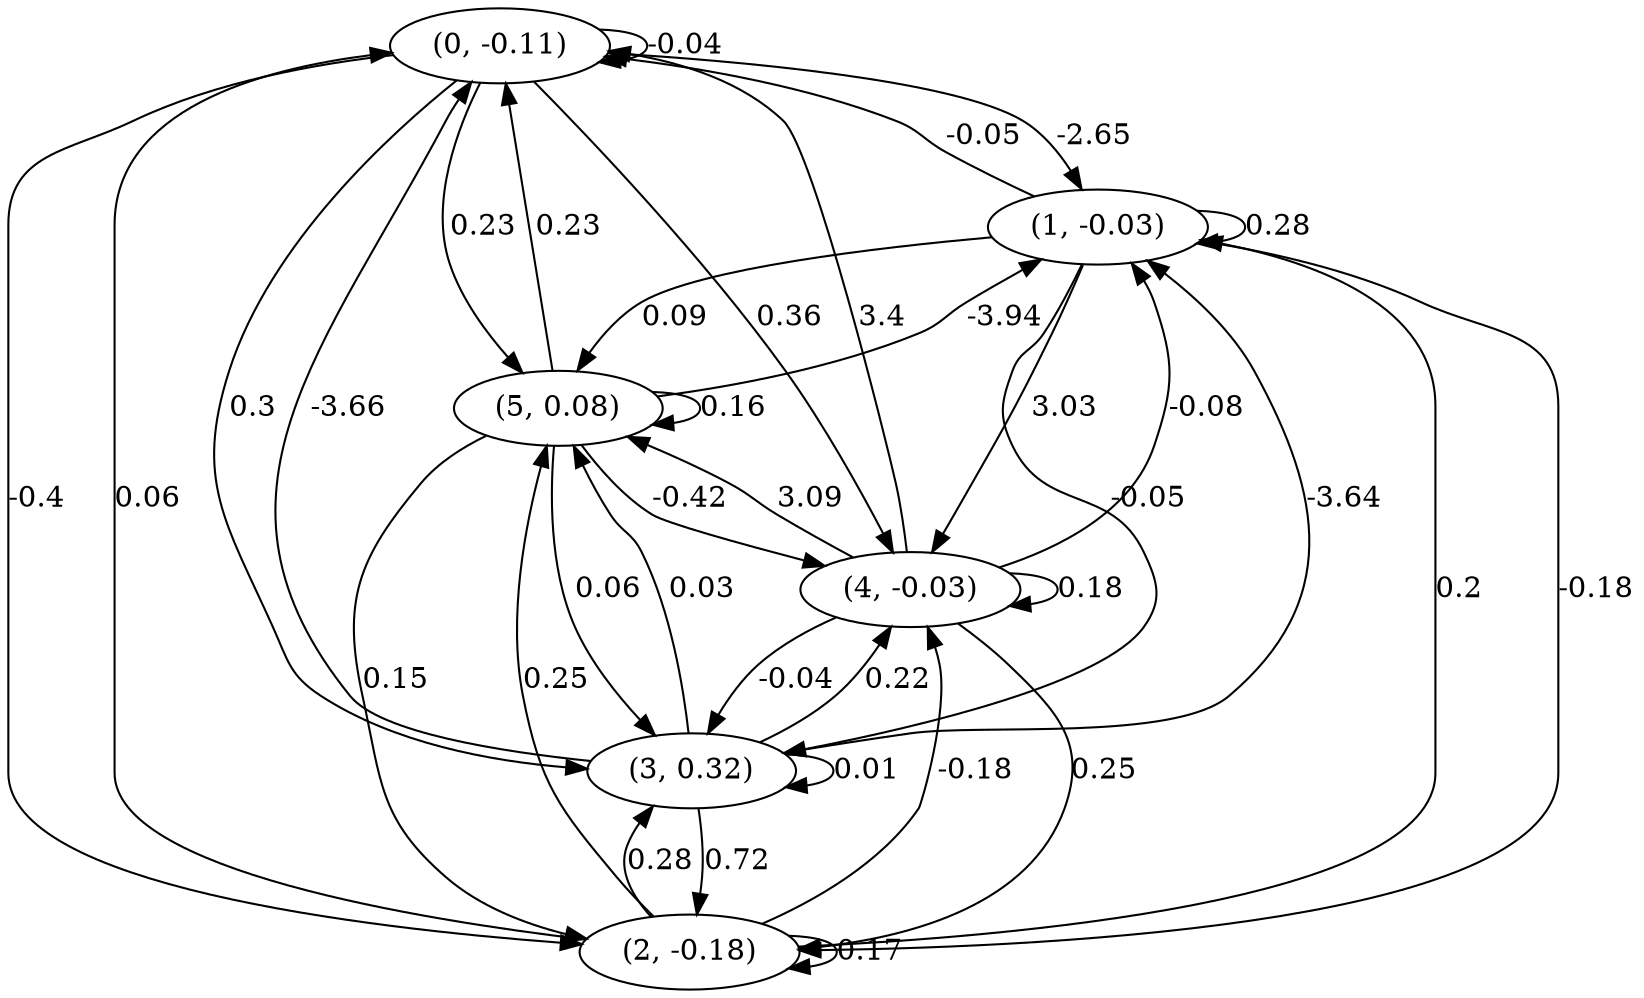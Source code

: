 digraph {
    0 [ label = "(0, -0.11)" ]
    1 [ label = "(1, -0.03)" ]
    2 [ label = "(2, -0.18)" ]
    3 [ label = "(3, 0.32)" ]
    4 [ label = "(4, -0.03)" ]
    5 [ label = "(5, 0.08)" ]
    0 -> 0 [ label = "-0.04" ]
    1 -> 1 [ label = "0.28" ]
    2 -> 2 [ label = "0.17" ]
    3 -> 3 [ label = "0.01" ]
    4 -> 4 [ label = "0.18" ]
    5 -> 5 [ label = "0.16" ]
    1 -> 0 [ label = "-0.05" ]
    2 -> 0 [ label = "0.06" ]
    3 -> 0 [ label = "-3.66" ]
    4 -> 0 [ label = "3.4" ]
    5 -> 0 [ label = "0.23" ]
    0 -> 1 [ label = "-2.65" ]
    2 -> 1 [ label = "0.2" ]
    3 -> 1 [ label = "-3.64" ]
    4 -> 1 [ label = "-0.08" ]
    5 -> 1 [ label = "-3.94" ]
    0 -> 2 [ label = "-0.4" ]
    1 -> 2 [ label = "-0.18" ]
    3 -> 2 [ label = "0.72" ]
    4 -> 2 [ label = "0.25" ]
    5 -> 2 [ label = "0.15" ]
    0 -> 3 [ label = "0.3" ]
    1 -> 3 [ label = "-0.05" ]
    2 -> 3 [ label = "0.28" ]
    4 -> 3 [ label = "-0.04" ]
    5 -> 3 [ label = "0.06" ]
    0 -> 4 [ label = "0.36" ]
    1 -> 4 [ label = "3.03" ]
    2 -> 4 [ label = "-0.18" ]
    3 -> 4 [ label = "0.22" ]
    5 -> 4 [ label = "-0.42" ]
    0 -> 5 [ label = "0.23" ]
    1 -> 5 [ label = "0.09" ]
    2 -> 5 [ label = "0.25" ]
    3 -> 5 [ label = "0.03" ]
    4 -> 5 [ label = "3.09" ]
}

